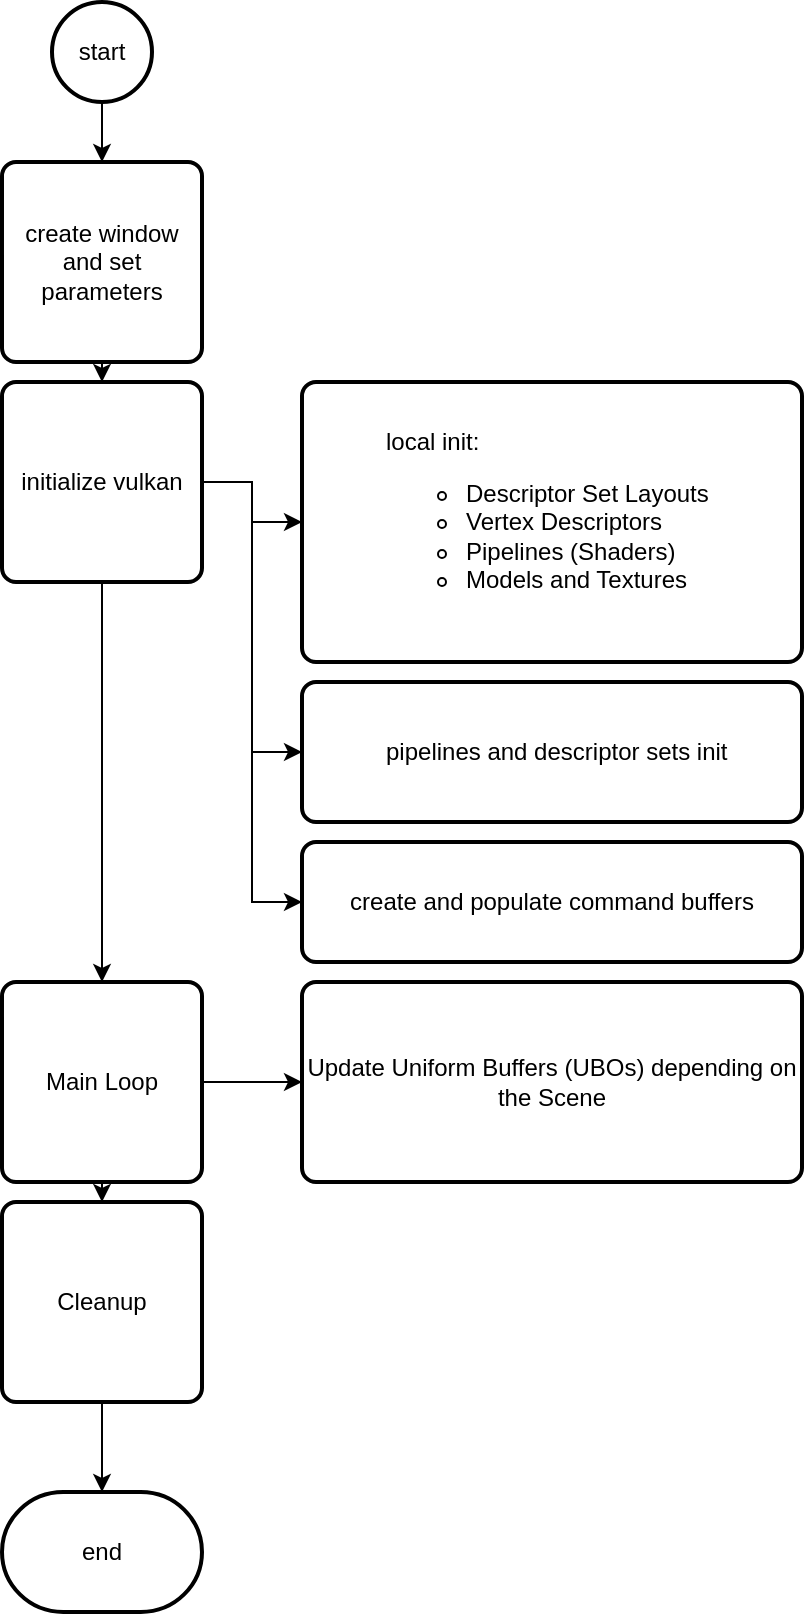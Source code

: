 <mxfile version="24.7.5">
  <diagram id="C5RBs43oDa-KdzZeNtuy" name="Page-1">
    <mxGraphModel dx="1434" dy="746" grid="1" gridSize="10" guides="1" tooltips="1" connect="1" arrows="1" fold="1" page="1" pageScale="1" pageWidth="827" pageHeight="1169" math="0" shadow="0">
      <root>
        <mxCell id="WIyWlLk6GJQsqaUBKTNV-0" />
        <mxCell id="WIyWlLk6GJQsqaUBKTNV-1" parent="WIyWlLk6GJQsqaUBKTNV-0" />
        <mxCell id="eO218KbLd0Rn4QueaogS-15" style="edgeStyle=orthogonalEdgeStyle;rounded=0;orthogonalLoop=1;jettySize=auto;html=1;exitX=0.5;exitY=1;exitDx=0;exitDy=0;exitPerimeter=0;entryX=0.5;entryY=0;entryDx=0;entryDy=0;" edge="1" parent="WIyWlLk6GJQsqaUBKTNV-1" source="eO218KbLd0Rn4QueaogS-0" target="eO218KbLd0Rn4QueaogS-1">
          <mxGeometry relative="1" as="geometry" />
        </mxCell>
        <mxCell id="eO218KbLd0Rn4QueaogS-0" value="start" style="strokeWidth=2;html=1;shape=mxgraph.flowchart.start_1;whiteSpace=wrap;" vertex="1" parent="WIyWlLk6GJQsqaUBKTNV-1">
          <mxGeometry x="65" y="30" width="50" height="50" as="geometry" />
        </mxCell>
        <mxCell id="eO218KbLd0Rn4QueaogS-16" style="edgeStyle=orthogonalEdgeStyle;rounded=0;orthogonalLoop=1;jettySize=auto;html=1;exitX=0.5;exitY=1;exitDx=0;exitDy=0;entryX=0.5;entryY=0;entryDx=0;entryDy=0;" edge="1" parent="WIyWlLk6GJQsqaUBKTNV-1" source="eO218KbLd0Rn4QueaogS-1" target="eO218KbLd0Rn4QueaogS-2">
          <mxGeometry relative="1" as="geometry" />
        </mxCell>
        <mxCell id="eO218KbLd0Rn4QueaogS-1" value="create window and set parameters" style="rounded=1;whiteSpace=wrap;html=1;absoluteArcSize=1;arcSize=14;strokeWidth=2;" vertex="1" parent="WIyWlLk6GJQsqaUBKTNV-1">
          <mxGeometry x="40" y="110" width="100" height="100" as="geometry" />
        </mxCell>
        <mxCell id="eO218KbLd0Rn4QueaogS-11" style="edgeStyle=orthogonalEdgeStyle;rounded=0;orthogonalLoop=1;jettySize=auto;html=1;exitX=1;exitY=0.5;exitDx=0;exitDy=0;entryX=0;entryY=0.5;entryDx=0;entryDy=0;" edge="1" parent="WIyWlLk6GJQsqaUBKTNV-1" source="eO218KbLd0Rn4QueaogS-2" target="eO218KbLd0Rn4QueaogS-4">
          <mxGeometry relative="1" as="geometry" />
        </mxCell>
        <mxCell id="eO218KbLd0Rn4QueaogS-12" style="edgeStyle=orthogonalEdgeStyle;rounded=0;orthogonalLoop=1;jettySize=auto;html=1;exitX=1;exitY=0.5;exitDx=0;exitDy=0;entryX=0;entryY=0.5;entryDx=0;entryDy=0;" edge="1" parent="WIyWlLk6GJQsqaUBKTNV-1" source="eO218KbLd0Rn4QueaogS-2" target="eO218KbLd0Rn4QueaogS-5">
          <mxGeometry relative="1" as="geometry" />
        </mxCell>
        <mxCell id="eO218KbLd0Rn4QueaogS-13" style="edgeStyle=orthogonalEdgeStyle;rounded=0;orthogonalLoop=1;jettySize=auto;html=1;exitX=1;exitY=0.5;exitDx=0;exitDy=0;entryX=0;entryY=0.5;entryDx=0;entryDy=0;" edge="1" parent="WIyWlLk6GJQsqaUBKTNV-1" source="eO218KbLd0Rn4QueaogS-2" target="eO218KbLd0Rn4QueaogS-6">
          <mxGeometry relative="1" as="geometry" />
        </mxCell>
        <mxCell id="eO218KbLd0Rn4QueaogS-17" style="edgeStyle=orthogonalEdgeStyle;rounded=0;orthogonalLoop=1;jettySize=auto;html=1;exitX=0.5;exitY=1;exitDx=0;exitDy=0;entryX=0.5;entryY=0;entryDx=0;entryDy=0;" edge="1" parent="WIyWlLk6GJQsqaUBKTNV-1" source="eO218KbLd0Rn4QueaogS-2" target="eO218KbLd0Rn4QueaogS-7">
          <mxGeometry relative="1" as="geometry" />
        </mxCell>
        <mxCell id="eO218KbLd0Rn4QueaogS-2" value="initialize vulkan" style="rounded=1;whiteSpace=wrap;html=1;absoluteArcSize=1;arcSize=14;strokeWidth=2;" vertex="1" parent="WIyWlLk6GJQsqaUBKTNV-1">
          <mxGeometry x="40" y="220" width="100" height="100" as="geometry" />
        </mxCell>
        <mxCell id="eO218KbLd0Rn4QueaogS-4" value="&lt;blockquote style=&quot;margin: 0 0 0 40px; border: none; padding: 0px;&quot;&gt;local init:&lt;/blockquote&gt;&lt;div&gt;&lt;ul&gt;&lt;ul&gt;&lt;li&gt;Descriptor Set Layouts&lt;/li&gt;&lt;li&gt;Vertex Descriptors&lt;/li&gt;&lt;li&gt;Pipelines (Shaders)&lt;/li&gt;&lt;li&gt;Models and Textures&lt;/li&gt;&lt;/ul&gt;&lt;/ul&gt;&lt;/div&gt;" style="rounded=1;whiteSpace=wrap;html=1;absoluteArcSize=1;arcSize=14;strokeWidth=2;align=left;" vertex="1" parent="WIyWlLk6GJQsqaUBKTNV-1">
          <mxGeometry x="190" y="220" width="250" height="140" as="geometry" />
        </mxCell>
        <mxCell id="eO218KbLd0Rn4QueaogS-5" value="&lt;blockquote style=&quot;margin: 0 0 0 40px; border: none; padding: 0px;&quot;&gt;pipelines and descriptor sets init&lt;/blockquote&gt;" style="rounded=1;whiteSpace=wrap;html=1;absoluteArcSize=1;arcSize=14;strokeWidth=2;align=left;" vertex="1" parent="WIyWlLk6GJQsqaUBKTNV-1">
          <mxGeometry x="190" y="370" width="250" height="70" as="geometry" />
        </mxCell>
        <mxCell id="eO218KbLd0Rn4QueaogS-6" value="create and populate command buffers" style="rounded=1;whiteSpace=wrap;html=1;absoluteArcSize=1;arcSize=14;strokeWidth=2;" vertex="1" parent="WIyWlLk6GJQsqaUBKTNV-1">
          <mxGeometry x="190" y="450" width="250" height="60" as="geometry" />
        </mxCell>
        <mxCell id="eO218KbLd0Rn4QueaogS-14" style="edgeStyle=orthogonalEdgeStyle;rounded=0;orthogonalLoop=1;jettySize=auto;html=1;exitX=1;exitY=0.5;exitDx=0;exitDy=0;entryX=0;entryY=0.5;entryDx=0;entryDy=0;" edge="1" parent="WIyWlLk6GJQsqaUBKTNV-1" source="eO218KbLd0Rn4QueaogS-7" target="eO218KbLd0Rn4QueaogS-8">
          <mxGeometry relative="1" as="geometry" />
        </mxCell>
        <mxCell id="eO218KbLd0Rn4QueaogS-18" style="edgeStyle=orthogonalEdgeStyle;rounded=0;orthogonalLoop=1;jettySize=auto;html=1;exitX=0.5;exitY=1;exitDx=0;exitDy=0;entryX=0.5;entryY=0;entryDx=0;entryDy=0;" edge="1" parent="WIyWlLk6GJQsqaUBKTNV-1" source="eO218KbLd0Rn4QueaogS-7" target="eO218KbLd0Rn4QueaogS-10">
          <mxGeometry relative="1" as="geometry" />
        </mxCell>
        <mxCell id="eO218KbLd0Rn4QueaogS-7" value="Main Loop" style="rounded=1;whiteSpace=wrap;html=1;absoluteArcSize=1;arcSize=14;strokeWidth=2;" vertex="1" parent="WIyWlLk6GJQsqaUBKTNV-1">
          <mxGeometry x="40" y="520" width="100" height="100" as="geometry" />
        </mxCell>
        <mxCell id="eO218KbLd0Rn4QueaogS-8" value="Update Uniform Buffers (UBOs) depending on the Scene" style="rounded=1;whiteSpace=wrap;html=1;absoluteArcSize=1;arcSize=14;strokeWidth=2;" vertex="1" parent="WIyWlLk6GJQsqaUBKTNV-1">
          <mxGeometry x="190" y="520" width="250" height="100" as="geometry" />
        </mxCell>
        <mxCell id="eO218KbLd0Rn4QueaogS-9" value="end" style="strokeWidth=2;html=1;shape=mxgraph.flowchart.terminator;whiteSpace=wrap;" vertex="1" parent="WIyWlLk6GJQsqaUBKTNV-1">
          <mxGeometry x="40" y="775" width="100" height="60" as="geometry" />
        </mxCell>
        <mxCell id="eO218KbLd0Rn4QueaogS-10" value="Cleanup" style="rounded=1;whiteSpace=wrap;html=1;absoluteArcSize=1;arcSize=14;strokeWidth=2;" vertex="1" parent="WIyWlLk6GJQsqaUBKTNV-1">
          <mxGeometry x="40" y="630" width="100" height="100" as="geometry" />
        </mxCell>
        <mxCell id="eO218KbLd0Rn4QueaogS-19" style="edgeStyle=orthogonalEdgeStyle;rounded=0;orthogonalLoop=1;jettySize=auto;html=1;exitX=0.5;exitY=1;exitDx=0;exitDy=0;entryX=0.5;entryY=0;entryDx=0;entryDy=0;entryPerimeter=0;" edge="1" parent="WIyWlLk6GJQsqaUBKTNV-1" source="eO218KbLd0Rn4QueaogS-10" target="eO218KbLd0Rn4QueaogS-9">
          <mxGeometry relative="1" as="geometry" />
        </mxCell>
      </root>
    </mxGraphModel>
  </diagram>
</mxfile>
